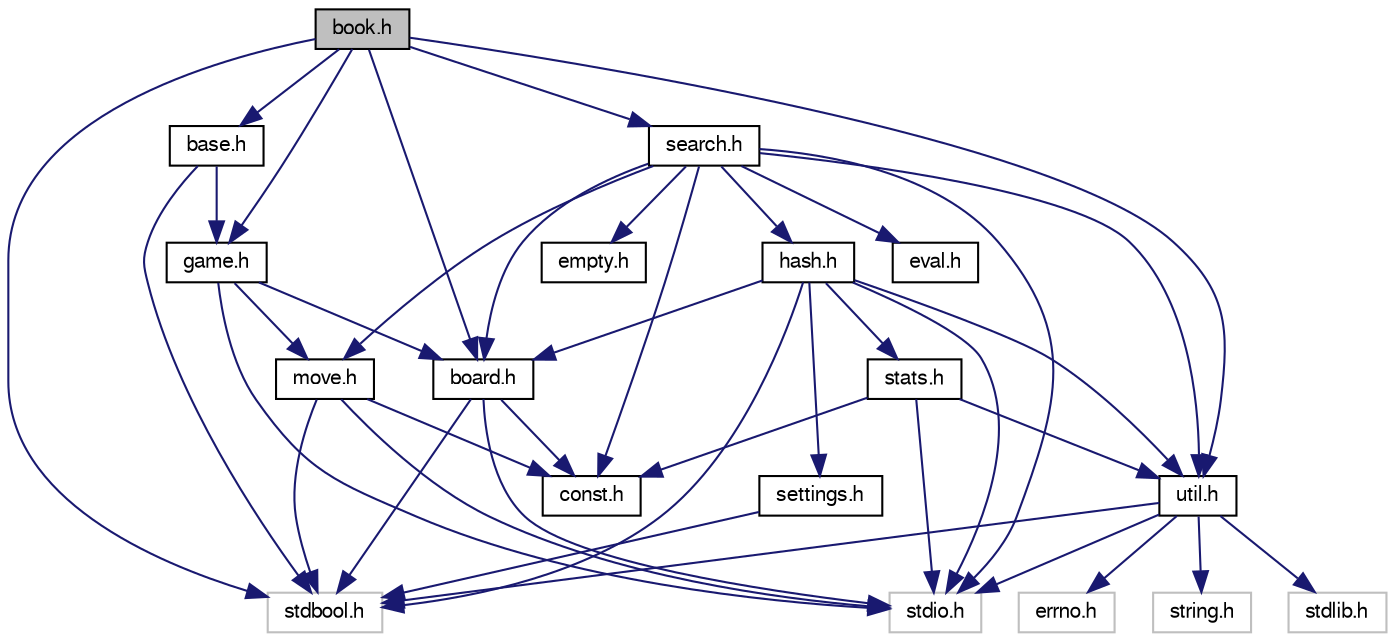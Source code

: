 digraph "book.h"
{
 // LATEX_PDF_SIZE
  bgcolor="transparent";
  edge [fontname="FreeSans",fontsize="10",labelfontname="FreeSans",labelfontsize="10"];
  node [fontname="FreeSans",fontsize="10",shape=record];
  Node1 [label="book.h",height=0.2,width=0.4,color="black", fillcolor="grey75", style="filled", fontcolor="black",tooltip=" "];
  Node1 -> Node2 [color="midnightblue",fontsize="10",style="solid",fontname="FreeSans"];
  Node2 [label="base.h",height=0.2,width=0.4,color="black",URL="$base_8h.html",tooltip=" "];
  Node2 -> Node3 [color="midnightblue",fontsize="10",style="solid",fontname="FreeSans"];
  Node3 [label="game.h",height=0.2,width=0.4,color="black",URL="$game_8h.html",tooltip=" "];
  Node3 -> Node4 [color="midnightblue",fontsize="10",style="solid",fontname="FreeSans"];
  Node4 [label="board.h",height=0.2,width=0.4,color="black",URL="$board_8h.html",tooltip=" "];
  Node4 -> Node5 [color="midnightblue",fontsize="10",style="solid",fontname="FreeSans"];
  Node5 [label="const.h",height=0.2,width=0.4,color="black",URL="$const_8h.html",tooltip=" "];
  Node4 -> Node6 [color="midnightblue",fontsize="10",style="solid",fontname="FreeSans"];
  Node6 [label="stdio.h",height=0.2,width=0.4,color="grey75",tooltip=" "];
  Node4 -> Node7 [color="midnightblue",fontsize="10",style="solid",fontname="FreeSans"];
  Node7 [label="stdbool.h",height=0.2,width=0.4,color="grey75",tooltip=" "];
  Node3 -> Node8 [color="midnightblue",fontsize="10",style="solid",fontname="FreeSans"];
  Node8 [label="move.h",height=0.2,width=0.4,color="black",URL="$move_8h.html",tooltip=" "];
  Node8 -> Node5 [color="midnightblue",fontsize="10",style="solid",fontname="FreeSans"];
  Node8 -> Node6 [color="midnightblue",fontsize="10",style="solid",fontname="FreeSans"];
  Node8 -> Node7 [color="midnightblue",fontsize="10",style="solid",fontname="FreeSans"];
  Node3 -> Node6 [color="midnightblue",fontsize="10",style="solid",fontname="FreeSans"];
  Node2 -> Node7 [color="midnightblue",fontsize="10",style="solid",fontname="FreeSans"];
  Node1 -> Node4 [color="midnightblue",fontsize="10",style="solid",fontname="FreeSans"];
  Node1 -> Node3 [color="midnightblue",fontsize="10",style="solid",fontname="FreeSans"];
  Node1 -> Node9 [color="midnightblue",fontsize="10",style="solid",fontname="FreeSans"];
  Node9 [label="search.h",height=0.2,width=0.4,color="black",URL="$search_8h.html",tooltip=" "];
  Node9 -> Node4 [color="midnightblue",fontsize="10",style="solid",fontname="FreeSans"];
  Node9 -> Node5 [color="midnightblue",fontsize="10",style="solid",fontname="FreeSans"];
  Node9 -> Node10 [color="midnightblue",fontsize="10",style="solid",fontname="FreeSans"];
  Node10 [label="empty.h",height=0.2,width=0.4,color="black",URL="$empty_8h.html",tooltip=" "];
  Node9 -> Node11 [color="midnightblue",fontsize="10",style="solid",fontname="FreeSans"];
  Node11 [label="eval.h",height=0.2,width=0.4,color="black",URL="$eval_8h.html",tooltip=" "];
  Node9 -> Node12 [color="midnightblue",fontsize="10",style="solid",fontname="FreeSans"];
  Node12 [label="hash.h",height=0.2,width=0.4,color="black",URL="$hash_8h.html",tooltip=" "];
  Node12 -> Node4 [color="midnightblue",fontsize="10",style="solid",fontname="FreeSans"];
  Node12 -> Node13 [color="midnightblue",fontsize="10",style="solid",fontname="FreeSans"];
  Node13 [label="settings.h",height=0.2,width=0.4,color="black",URL="$settings_8h.html",tooltip=" "];
  Node13 -> Node7 [color="midnightblue",fontsize="10",style="solid",fontname="FreeSans"];
  Node12 -> Node14 [color="midnightblue",fontsize="10",style="solid",fontname="FreeSans"];
  Node14 [label="util.h",height=0.2,width=0.4,color="black",URL="$util_8h.html",tooltip="Miscellaneous utilities header."];
  Node14 -> Node6 [color="midnightblue",fontsize="10",style="solid",fontname="FreeSans"];
  Node14 -> Node7 [color="midnightblue",fontsize="10",style="solid",fontname="FreeSans"];
  Node14 -> Node15 [color="midnightblue",fontsize="10",style="solid",fontname="FreeSans"];
  Node15 [label="stdlib.h",height=0.2,width=0.4,color="grey75",tooltip=" "];
  Node14 -> Node16 [color="midnightblue",fontsize="10",style="solid",fontname="FreeSans"];
  Node16 [label="errno.h",height=0.2,width=0.4,color="grey75",tooltip=" "];
  Node14 -> Node17 [color="midnightblue",fontsize="10",style="solid",fontname="FreeSans"];
  Node17 [label="string.h",height=0.2,width=0.4,color="grey75",tooltip=" "];
  Node12 -> Node18 [color="midnightblue",fontsize="10",style="solid",fontname="FreeSans"];
  Node18 [label="stats.h",height=0.2,width=0.4,color="black",URL="$stats_8h.html",tooltip="Statistics header."];
  Node18 -> Node5 [color="midnightblue",fontsize="10",style="solid",fontname="FreeSans"];
  Node18 -> Node14 [color="midnightblue",fontsize="10",style="solid",fontname="FreeSans"];
  Node18 -> Node6 [color="midnightblue",fontsize="10",style="solid",fontname="FreeSans"];
  Node12 -> Node7 [color="midnightblue",fontsize="10",style="solid",fontname="FreeSans"];
  Node12 -> Node6 [color="midnightblue",fontsize="10",style="solid",fontname="FreeSans"];
  Node9 -> Node8 [color="midnightblue",fontsize="10",style="solid",fontname="FreeSans"];
  Node9 -> Node14 [color="midnightblue",fontsize="10",style="solid",fontname="FreeSans"];
  Node9 -> Node6 [color="midnightblue",fontsize="10",style="solid",fontname="FreeSans"];
  Node1 -> Node14 [color="midnightblue",fontsize="10",style="solid",fontname="FreeSans"];
  Node1 -> Node7 [color="midnightblue",fontsize="10",style="solid",fontname="FreeSans"];
}
